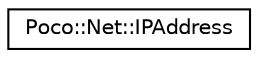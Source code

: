 digraph "Graphical Class Hierarchy"
{
 // LATEX_PDF_SIZE
  edge [fontname="Helvetica",fontsize="10",labelfontname="Helvetica",labelfontsize="10"];
  node [fontname="Helvetica",fontsize="10",shape=record];
  rankdir="LR";
  Node0 [label="Poco::Net::IPAddress",height=0.2,width=0.4,color="black", fillcolor="white", style="filled",URL="$classPoco_1_1Net_1_1IPAddress.html",tooltip=" "];
}
